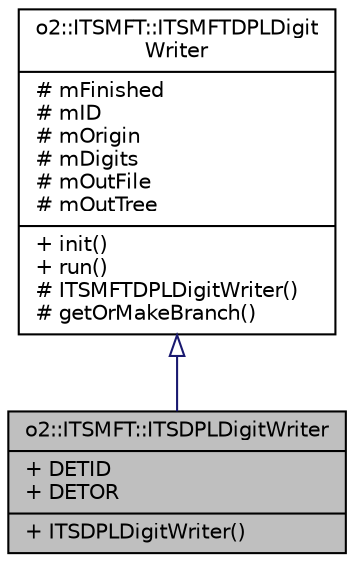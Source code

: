 digraph "o2::ITSMFT::ITSDPLDigitWriter"
{
 // INTERACTIVE_SVG=YES
  bgcolor="transparent";
  edge [fontname="Helvetica",fontsize="10",labelfontname="Helvetica",labelfontsize="10"];
  node [fontname="Helvetica",fontsize="10",shape=record];
  Node1 [label="{o2::ITSMFT::ITSDPLDigitWriter\n|+ DETID\l+ DETOR\l|+ ITSDPLDigitWriter()\l}",height=0.2,width=0.4,color="black", fillcolor="grey75", style="filled" fontcolor="black"];
  Node2 -> Node1 [dir="back",color="midnightblue",fontsize="10",style="solid",arrowtail="onormal",fontname="Helvetica"];
  Node2 [label="{o2::ITSMFT::ITSMFTDPLDigit\lWriter\n|# mFinished\l# mID\l# mOrigin\l# mDigits\l# mOutFile\l# mOutTree\l|+ init()\l+ run()\l# ITSMFTDPLDigitWriter()\l# getOrMakeBranch()\l}",height=0.2,width=0.4,color="black",URL="$d4/dd9/classo2_1_1ITSMFT_1_1ITSMFTDPLDigitWriter.html"];
}
